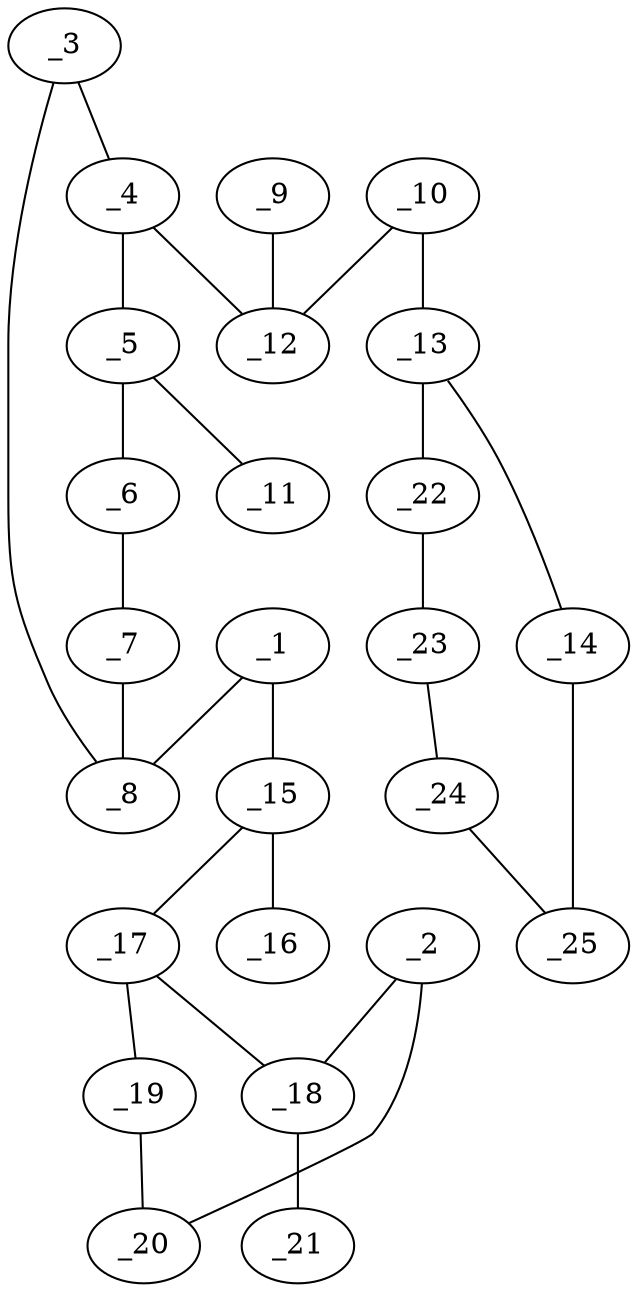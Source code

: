 graph molid639476 {
	_1	 [charge=0,
		chem=4,
		symbol="N  ",
		x="5.4641",
		y="-1.8988"];
	_8	 [charge=0,
		chem=1,
		symbol="C  ",
		x="4.5981",
		y="-1.3988"];
	_1 -- _8	 [valence=1];
	_15	 [charge=0,
		chem=1,
		symbol="C  ",
		x="5.4641",
		y="-2.8988"];
	_1 -- _15	 [valence=1];
	_2	 [charge=0,
		chem=2,
		symbol="O  ",
		x="7.9128",
		y="-3.7352"];
	_18	 [charge=0,
		chem=1,
		symbol="C  ",
		x="7.2437",
		y="-2.9921"];
	_2 -- _18	 [valence=1];
	_20	 [charge=0,
		chem=1,
		symbol="C  ",
		x="7.4128",
		y="-4.6012"];
	_2 -- _20	 [valence=1];
	_3	 [charge=0,
		chem=1,
		symbol="C  ",
		x="4.5981",
		y="-0.3988"];
	_4	 [charge=0,
		chem=1,
		symbol="C  ",
		x="3.7321",
		y="0.1012"];
	_3 -- _4	 [valence=2];
	_3 -- _8	 [valence=1];
	_5	 [charge=0,
		chem=1,
		symbol="C  ",
		x="2.866",
		y="-0.3988"];
	_4 -- _5	 [valence=1];
	_12	 [charge=0,
		chem=1,
		symbol="C  ",
		x="3.7321",
		y="1.1012"];
	_4 -- _12	 [valence=1];
	_6	 [charge=0,
		chem=1,
		symbol="C  ",
		x="2.866",
		y="-1.3988"];
	_5 -- _6	 [valence=2];
	_11	 [charge=0,
		chem=7,
		symbol="Cl ",
		x=2,
		y="0.1012"];
	_5 -- _11	 [valence=1];
	_7	 [charge=0,
		chem=1,
		symbol="C  ",
		x="3.732",
		y="-1.8988"];
	_6 -- _7	 [valence=1];
	_7 -- _8	 [valence=2];
	_9	 [charge=0,
		chem=2,
		symbol="O  ",
		x="2.866",
		y="1.6012"];
	_9 -- _12	 [valence=2];
	_10	 [charge=0,
		chem=2,
		symbol="O  ",
		x="4.5981",
		y="1.6012"];
	_10 -- _12	 [valence=1];
	_13	 [charge=0,
		chem=1,
		symbol="C  ",
		x="4.5981",
		y="2.6012"];
	_10 -- _13	 [valence=1];
	_14	 [charge=0,
		chem=1,
		symbol="C  ",
		x="3.7321",
		y="3.1012"];
	_13 -- _14	 [valence=1];
	_22	 [charge=0,
		chem=1,
		symbol="C  ",
		x="5.4641",
		y="3.1012"];
	_13 -- _22	 [valence=1];
	_25	 [charge=0,
		chem=1,
		symbol="C  ",
		x="3.7321",
		y="4.1012"];
	_14 -- _25	 [valence=1];
	_16	 [charge=0,
		chem=5,
		symbol="S  ",
		x="4.5981",
		y="-3.3988"];
	_15 -- _16	 [valence=2];
	_17	 [charge=0,
		chem=1,
		symbol="C  ",
		x="6.3301",
		y="-3.3988"];
	_15 -- _17	 [valence=1];
	_17 -- _18	 [valence=2];
	_19	 [charge=0,
		chem=1,
		symbol="C  ",
		x="6.4346",
		y="-4.3933"];
	_17 -- _19	 [valence=1];
	_21	 [charge=0,
		chem=1,
		symbol="C  ",
		x="7.4516",
		y="-2.0139"];
	_18 -- _21	 [valence=1];
	_19 -- _20	 [valence=2];
	_23	 [charge=0,
		chem=1,
		symbol="C  ",
		x="5.4641",
		y="4.1012"];
	_22 -- _23	 [valence=1];
	_24	 [charge=0,
		chem=1,
		symbol="C  ",
		x="4.5981",
		y="4.6012"];
	_23 -- _24	 [valence=1];
	_24 -- _25	 [valence=1];
}
